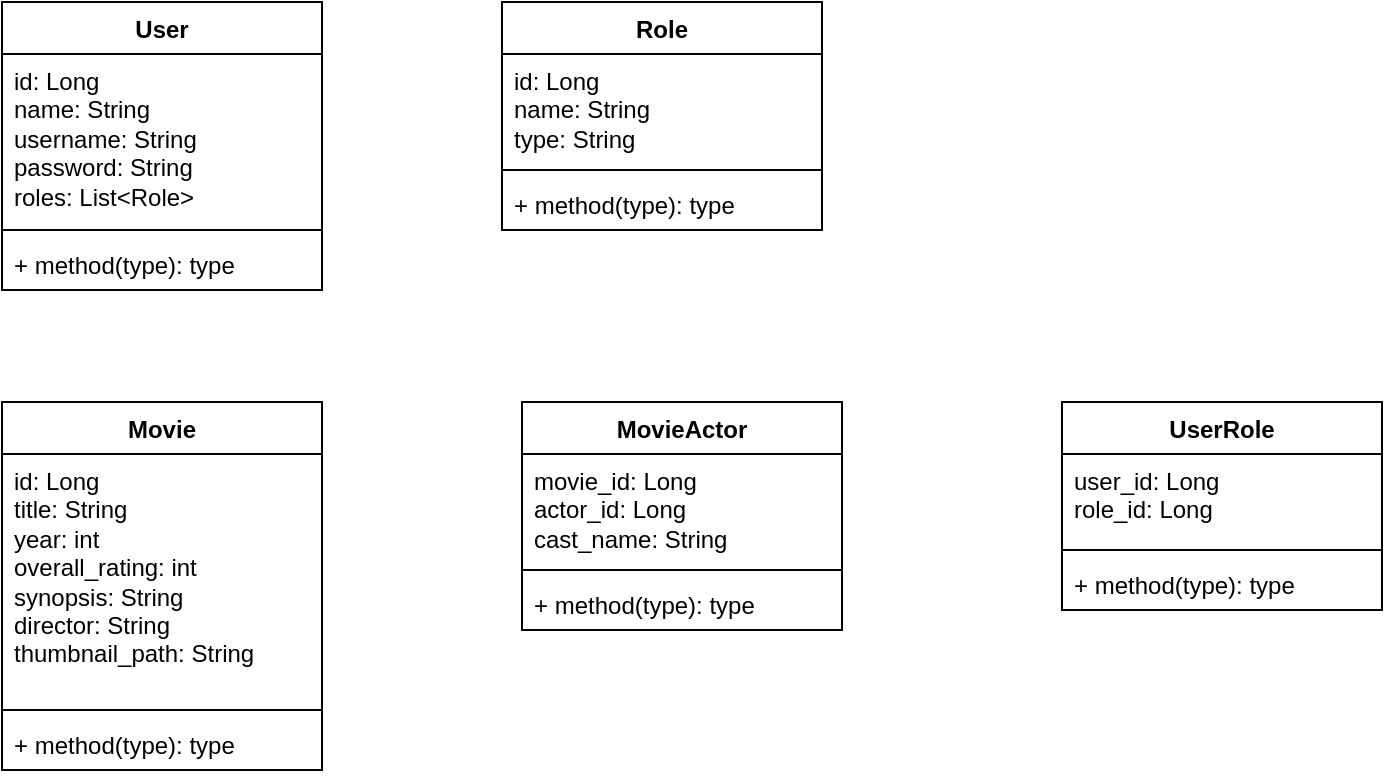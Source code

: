 <mxfile version="28.0.5">
  <diagram name="Page-1" id="QyTeDFzO0Lx-K44ou8np">
    <mxGraphModel dx="1945" dy="795" grid="1" gridSize="10" guides="1" tooltips="1" connect="1" arrows="1" fold="1" page="1" pageScale="1" pageWidth="850" pageHeight="1100" math="0" shadow="0">
      <root>
        <mxCell id="0" />
        <mxCell id="1" parent="0" />
        <mxCell id="ivrSB7jrcuk7AmbhE4pL-1" value="User" style="swimlane;fontStyle=1;align=center;verticalAlign=top;childLayout=stackLayout;horizontal=1;startSize=26;horizontalStack=0;resizeParent=1;resizeParentMax=0;resizeLast=0;collapsible=1;marginBottom=0;whiteSpace=wrap;html=1;" vertex="1" parent="1">
          <mxGeometry x="50" y="40" width="160" height="144" as="geometry" />
        </mxCell>
        <mxCell id="ivrSB7jrcuk7AmbhE4pL-2" value="&lt;div&gt;id: Long&lt;/div&gt;&lt;div&gt;name: String&lt;/div&gt;&lt;div&gt;username: String&lt;/div&gt;&lt;div&gt;password: String&lt;/div&gt;&lt;div&gt;roles: List&amp;lt;Role&amp;gt;&lt;/div&gt;" style="text;strokeColor=none;fillColor=none;align=left;verticalAlign=top;spacingLeft=4;spacingRight=4;overflow=hidden;rotatable=0;points=[[0,0.5],[1,0.5]];portConstraint=eastwest;whiteSpace=wrap;html=1;" vertex="1" parent="ivrSB7jrcuk7AmbhE4pL-1">
          <mxGeometry y="26" width="160" height="84" as="geometry" />
        </mxCell>
        <mxCell id="ivrSB7jrcuk7AmbhE4pL-3" value="" style="line;strokeWidth=1;fillColor=none;align=left;verticalAlign=middle;spacingTop=-1;spacingLeft=3;spacingRight=3;rotatable=0;labelPosition=right;points=[];portConstraint=eastwest;strokeColor=inherit;" vertex="1" parent="ivrSB7jrcuk7AmbhE4pL-1">
          <mxGeometry y="110" width="160" height="8" as="geometry" />
        </mxCell>
        <mxCell id="ivrSB7jrcuk7AmbhE4pL-4" value="+ method(type): type" style="text;strokeColor=none;fillColor=none;align=left;verticalAlign=top;spacingLeft=4;spacingRight=4;overflow=hidden;rotatable=0;points=[[0,0.5],[1,0.5]];portConstraint=eastwest;whiteSpace=wrap;html=1;" vertex="1" parent="ivrSB7jrcuk7AmbhE4pL-1">
          <mxGeometry y="118" width="160" height="26" as="geometry" />
        </mxCell>
        <mxCell id="ivrSB7jrcuk7AmbhE4pL-5" value="Role" style="swimlane;fontStyle=1;align=center;verticalAlign=top;childLayout=stackLayout;horizontal=1;startSize=26;horizontalStack=0;resizeParent=1;resizeParentMax=0;resizeLast=0;collapsible=1;marginBottom=0;whiteSpace=wrap;html=1;" vertex="1" parent="1">
          <mxGeometry x="300" y="40" width="160" height="114" as="geometry" />
        </mxCell>
        <mxCell id="ivrSB7jrcuk7AmbhE4pL-6" value="&lt;div&gt;id: Long&lt;/div&gt;&lt;div&gt;name: String&lt;/div&gt;&lt;div&gt;type: String&lt;/div&gt;" style="text;strokeColor=none;fillColor=none;align=left;verticalAlign=top;spacingLeft=4;spacingRight=4;overflow=hidden;rotatable=0;points=[[0,0.5],[1,0.5]];portConstraint=eastwest;whiteSpace=wrap;html=1;" vertex="1" parent="ivrSB7jrcuk7AmbhE4pL-5">
          <mxGeometry y="26" width="160" height="54" as="geometry" />
        </mxCell>
        <mxCell id="ivrSB7jrcuk7AmbhE4pL-7" value="" style="line;strokeWidth=1;fillColor=none;align=left;verticalAlign=middle;spacingTop=-1;spacingLeft=3;spacingRight=3;rotatable=0;labelPosition=right;points=[];portConstraint=eastwest;strokeColor=inherit;" vertex="1" parent="ivrSB7jrcuk7AmbhE4pL-5">
          <mxGeometry y="80" width="160" height="8" as="geometry" />
        </mxCell>
        <mxCell id="ivrSB7jrcuk7AmbhE4pL-8" value="+ method(type): type" style="text;strokeColor=none;fillColor=none;align=left;verticalAlign=top;spacingLeft=4;spacingRight=4;overflow=hidden;rotatable=0;points=[[0,0.5],[1,0.5]];portConstraint=eastwest;whiteSpace=wrap;html=1;" vertex="1" parent="ivrSB7jrcuk7AmbhE4pL-5">
          <mxGeometry y="88" width="160" height="26" as="geometry" />
        </mxCell>
        <mxCell id="ivrSB7jrcuk7AmbhE4pL-9" value="Movie" style="swimlane;fontStyle=1;align=center;verticalAlign=top;childLayout=stackLayout;horizontal=1;startSize=26;horizontalStack=0;resizeParent=1;resizeParentMax=0;resizeLast=0;collapsible=1;marginBottom=0;whiteSpace=wrap;html=1;" vertex="1" parent="1">
          <mxGeometry x="50" y="240" width="160" height="184" as="geometry" />
        </mxCell>
        <mxCell id="ivrSB7jrcuk7AmbhE4pL-10" value="&lt;div&gt;id: Long&lt;/div&gt;&lt;div&gt;title: String&lt;/div&gt;&lt;div&gt;year: int&lt;/div&gt;&lt;div&gt;overall_rating: int&lt;/div&gt;&lt;div&gt;synopsis: String&lt;/div&gt;&lt;div&gt;director: String&lt;/div&gt;&lt;div&gt;thumbnail_path: String&lt;/div&gt;" style="text;strokeColor=none;fillColor=none;align=left;verticalAlign=top;spacingLeft=4;spacingRight=4;overflow=hidden;rotatable=0;points=[[0,0.5],[1,0.5]];portConstraint=eastwest;whiteSpace=wrap;html=1;" vertex="1" parent="ivrSB7jrcuk7AmbhE4pL-9">
          <mxGeometry y="26" width="160" height="124" as="geometry" />
        </mxCell>
        <mxCell id="ivrSB7jrcuk7AmbhE4pL-11" value="" style="line;strokeWidth=1;fillColor=none;align=left;verticalAlign=middle;spacingTop=-1;spacingLeft=3;spacingRight=3;rotatable=0;labelPosition=right;points=[];portConstraint=eastwest;strokeColor=inherit;" vertex="1" parent="ivrSB7jrcuk7AmbhE4pL-9">
          <mxGeometry y="150" width="160" height="8" as="geometry" />
        </mxCell>
        <mxCell id="ivrSB7jrcuk7AmbhE4pL-12" value="+ method(type): type" style="text;strokeColor=none;fillColor=none;align=left;verticalAlign=top;spacingLeft=4;spacingRight=4;overflow=hidden;rotatable=0;points=[[0,0.5],[1,0.5]];portConstraint=eastwest;whiteSpace=wrap;html=1;" vertex="1" parent="ivrSB7jrcuk7AmbhE4pL-9">
          <mxGeometry y="158" width="160" height="26" as="geometry" />
        </mxCell>
        <mxCell id="ivrSB7jrcuk7AmbhE4pL-13" value="MovieActor" style="swimlane;fontStyle=1;align=center;verticalAlign=top;childLayout=stackLayout;horizontal=1;startSize=26;horizontalStack=0;resizeParent=1;resizeParentMax=0;resizeLast=0;collapsible=1;marginBottom=0;whiteSpace=wrap;html=1;" vertex="1" parent="1">
          <mxGeometry x="310" y="240" width="160" height="114" as="geometry" />
        </mxCell>
        <mxCell id="ivrSB7jrcuk7AmbhE4pL-14" value="&lt;div&gt;movie_id: Long&lt;/div&gt;&lt;div&gt;actor_id: Long&lt;/div&gt;&lt;div&gt;cast_name: String&lt;/div&gt;" style="text;strokeColor=none;fillColor=none;align=left;verticalAlign=top;spacingLeft=4;spacingRight=4;overflow=hidden;rotatable=0;points=[[0,0.5],[1,0.5]];portConstraint=eastwest;whiteSpace=wrap;html=1;" vertex="1" parent="ivrSB7jrcuk7AmbhE4pL-13">
          <mxGeometry y="26" width="160" height="54" as="geometry" />
        </mxCell>
        <mxCell id="ivrSB7jrcuk7AmbhE4pL-15" value="" style="line;strokeWidth=1;fillColor=none;align=left;verticalAlign=middle;spacingTop=-1;spacingLeft=3;spacingRight=3;rotatable=0;labelPosition=right;points=[];portConstraint=eastwest;strokeColor=inherit;" vertex="1" parent="ivrSB7jrcuk7AmbhE4pL-13">
          <mxGeometry y="80" width="160" height="8" as="geometry" />
        </mxCell>
        <mxCell id="ivrSB7jrcuk7AmbhE4pL-16" value="+ method(type): type" style="text;strokeColor=none;fillColor=none;align=left;verticalAlign=top;spacingLeft=4;spacingRight=4;overflow=hidden;rotatable=0;points=[[0,0.5],[1,0.5]];portConstraint=eastwest;whiteSpace=wrap;html=1;" vertex="1" parent="ivrSB7jrcuk7AmbhE4pL-13">
          <mxGeometry y="88" width="160" height="26" as="geometry" />
        </mxCell>
        <mxCell id="ivrSB7jrcuk7AmbhE4pL-17" value="UserRole" style="swimlane;fontStyle=1;align=center;verticalAlign=top;childLayout=stackLayout;horizontal=1;startSize=26;horizontalStack=0;resizeParent=1;resizeParentMax=0;resizeLast=0;collapsible=1;marginBottom=0;whiteSpace=wrap;html=1;" vertex="1" parent="1">
          <mxGeometry x="580" y="240" width="160" height="104" as="geometry" />
        </mxCell>
        <mxCell id="ivrSB7jrcuk7AmbhE4pL-18" value="&lt;div&gt;user_id: Long&lt;/div&gt;&lt;div&gt;role_id: Long&lt;/div&gt;" style="text;strokeColor=none;fillColor=none;align=left;verticalAlign=top;spacingLeft=4;spacingRight=4;overflow=hidden;rotatable=0;points=[[0,0.5],[1,0.5]];portConstraint=eastwest;whiteSpace=wrap;html=1;" vertex="1" parent="ivrSB7jrcuk7AmbhE4pL-17">
          <mxGeometry y="26" width="160" height="44" as="geometry" />
        </mxCell>
        <mxCell id="ivrSB7jrcuk7AmbhE4pL-19" value="" style="line;strokeWidth=1;fillColor=none;align=left;verticalAlign=middle;spacingTop=-1;spacingLeft=3;spacingRight=3;rotatable=0;labelPosition=right;points=[];portConstraint=eastwest;strokeColor=inherit;" vertex="1" parent="ivrSB7jrcuk7AmbhE4pL-17">
          <mxGeometry y="70" width="160" height="8" as="geometry" />
        </mxCell>
        <mxCell id="ivrSB7jrcuk7AmbhE4pL-20" value="+ method(type): type" style="text;strokeColor=none;fillColor=none;align=left;verticalAlign=top;spacingLeft=4;spacingRight=4;overflow=hidden;rotatable=0;points=[[0,0.5],[1,0.5]];portConstraint=eastwest;whiteSpace=wrap;html=1;" vertex="1" parent="ivrSB7jrcuk7AmbhE4pL-17">
          <mxGeometry y="78" width="160" height="26" as="geometry" />
        </mxCell>
      </root>
    </mxGraphModel>
  </diagram>
</mxfile>
